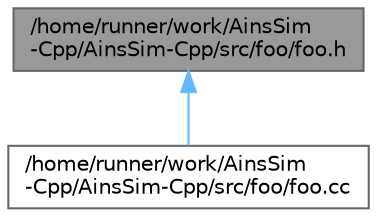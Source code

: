 digraph "/home/runner/work/AinsSim-Cpp/AinsSim-Cpp/src/foo/foo.h"
{
 // LATEX_PDF_SIZE
  bgcolor="transparent";
  edge [fontname=Helvetica,fontsize=10,labelfontname=Helvetica,labelfontsize=10];
  node [fontname=Helvetica,fontsize=10,shape=box,height=0.2,width=0.4];
  Node1 [id="Node000001",label="/home/runner/work/AinsSim\l-Cpp/AinsSim-Cpp/src/foo/foo.h",height=0.2,width=0.4,color="gray40", fillcolor="grey60", style="filled", fontcolor="black",tooltip=" "];
  Node1 -> Node2 [id="edge1_Node000001_Node000002",dir="back",color="steelblue1",style="solid",tooltip=" "];
  Node2 [id="Node000002",label="/home/runner/work/AinsSim\l-Cpp/AinsSim-Cpp/src/foo/foo.cc",height=0.2,width=0.4,color="grey40", fillcolor="white", style="filled",URL="$foo_8cc.html",tooltip=" "];
}
